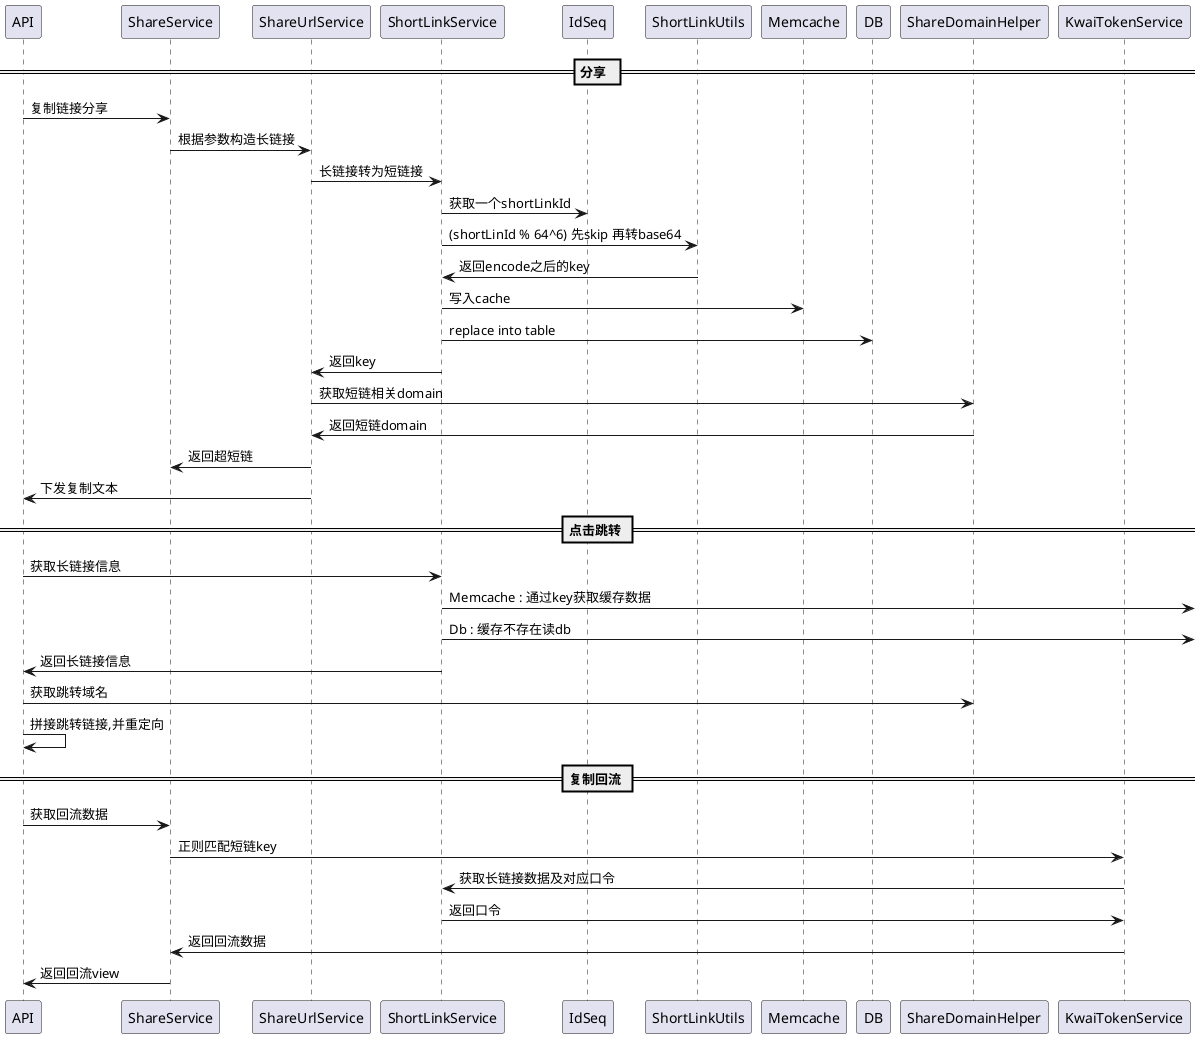 @startuml

 == 分享  ==
API -> ShareService : 复制链接分享
ShareService -> ShareUrlService : 根据参数构造长链接

ShareUrlService -> ShortLinkService : 长链接转为短链接

ShortLinkService -> IdSeq : 获取一个shortLinkId

ShortLinkService -> ShortLinkUtils : (shortLinId % 64^6) 先skip 再转base64
ShortLinkUtils -> ShortLinkService : 返回encode之后的key
ShortLinkService -> Memcache : 写入cache
ShortLinkService -> DB : replace into table
ShortLinkService -> ShareUrlService : 返回key
ShareUrlService -> ShareDomainHelper : 获取短链相关domain
ShareDomainHelper -> ShareUrlService : 返回短链domain
ShareUrlService -> ShareService : 返回超短链
ShareUrlService -> API : 下发复制文本

== 点击跳转 ==

API -> ShortLinkService : 获取长链接信息

ShortLinkService -> : Memcache : 通过key获取缓存数据
ShortLinkService -> : Db : 缓存不存在读db
ShortLinkService -> API : 返回长链接信息
API -> ShareDomainHelper: 获取跳转域名

API -> API : 拼接跳转链接,并重定向

== 复制回流 ==

API -> ShareService : 获取回流数据

ShareService -> KwaiTokenService : 正则匹配短链key
KwaiTokenService -> ShortLinkService : 获取长链接数据及对应口令
ShortLinkService -> KwaiTokenService : 返回口令
KwaiTokenService -> ShareService : 返回回流数据
ShareService -> API : 返回回流view
@enduml
